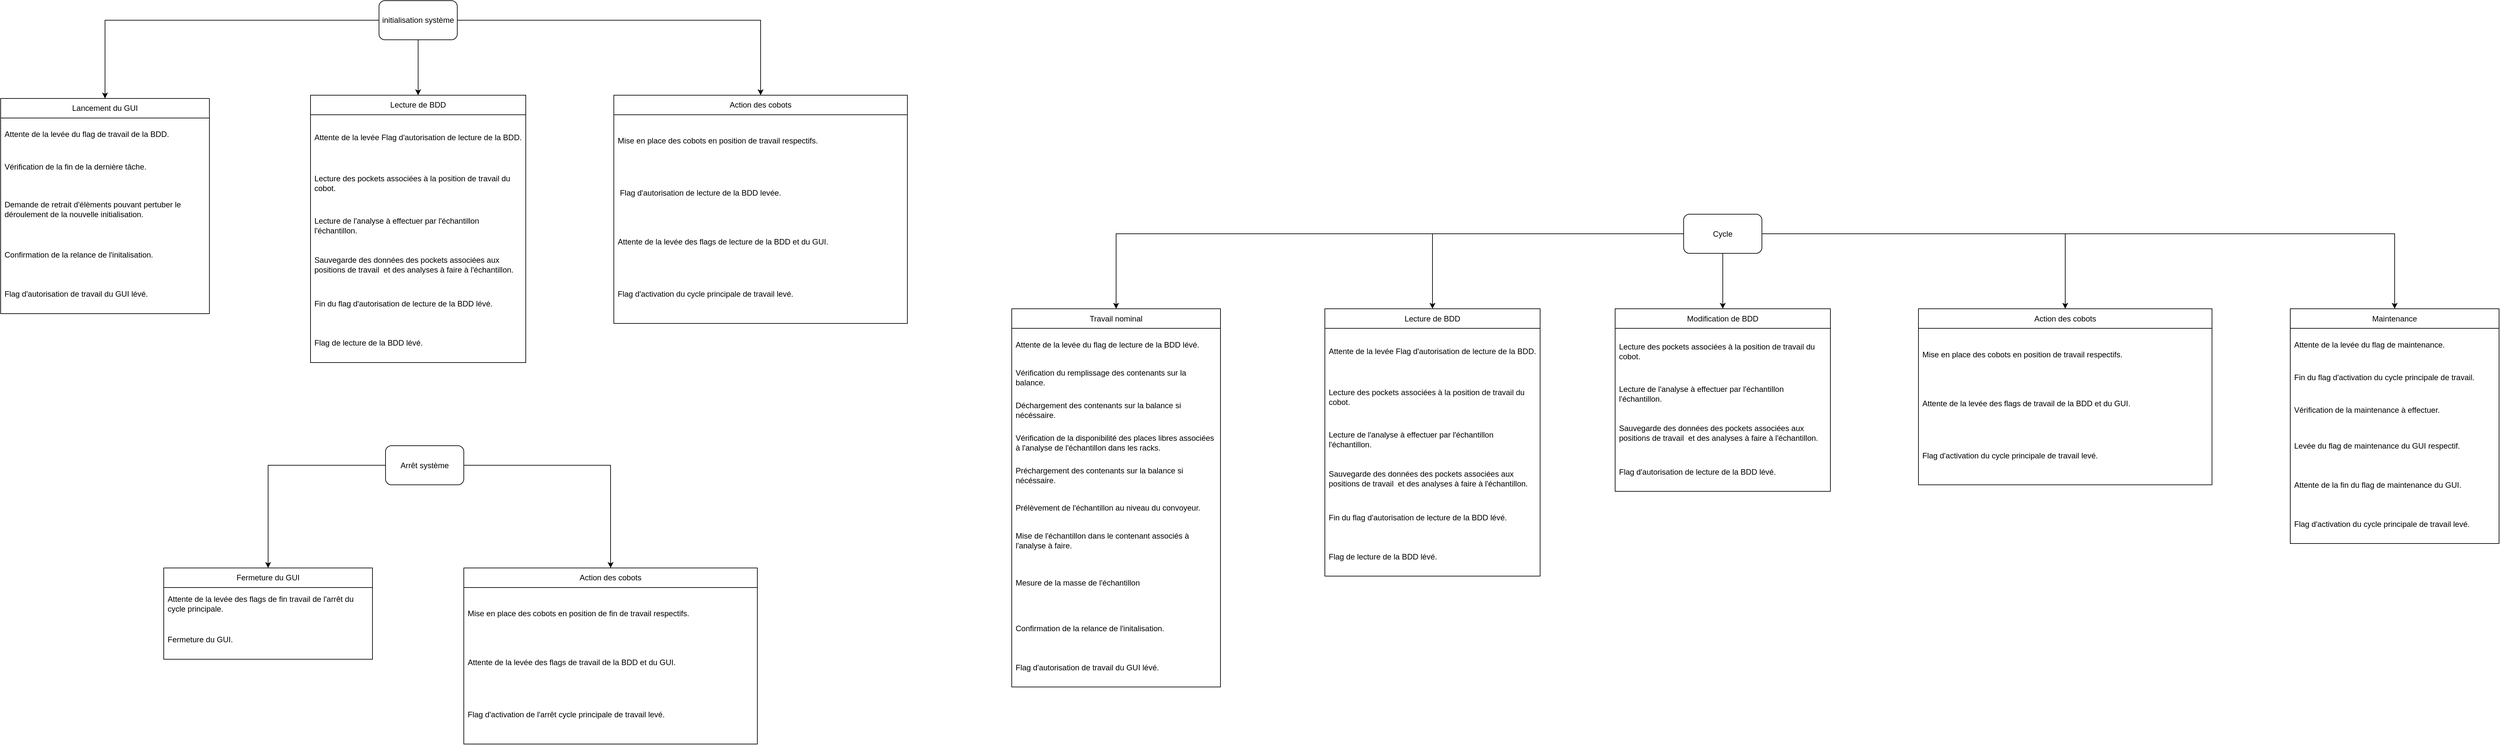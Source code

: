 <mxfile version="28.0.7">
  <diagram name="Page-1" id="pIDFg-wCas1avEJF31Ta">
    <mxGraphModel dx="677" dy="400" grid="1" gridSize="10" guides="1" tooltips="1" connect="1" arrows="1" fold="1" page="1" pageScale="1" pageWidth="827" pageHeight="1169" math="0" shadow="0">
      <root>
        <mxCell id="0" />
        <mxCell id="1" parent="0" />
        <mxCell id="YGhvROXw0RdNcZlkZx5N-15" value="&lt;span style=&quot;text-align: left;&quot;&gt;Lancement du GUI&lt;/span&gt;" style="swimlane;fontStyle=0;childLayout=stackLayout;horizontal=1;startSize=30;horizontalStack=0;resizeParent=1;resizeParentMax=0;resizeLast=0;collapsible=1;marginBottom=0;whiteSpace=wrap;html=1;" parent="1" vertex="1">
          <mxGeometry x="190" y="170" width="320" height="330" as="geometry" />
        </mxCell>
        <mxCell id="YGhvROXw0RdNcZlkZx5N-16" value="Attente de la levée du flag de travail de la BDD." style="text;strokeColor=none;fillColor=none;align=left;verticalAlign=middle;spacingLeft=4;spacingRight=4;overflow=hidden;points=[[0,0.5],[1,0.5]];portConstraint=eastwest;rotatable=0;whiteSpace=wrap;html=1;" parent="YGhvROXw0RdNcZlkZx5N-15" vertex="1">
          <mxGeometry y="30" width="320" height="50" as="geometry" />
        </mxCell>
        <mxCell id="YGhvROXw0RdNcZlkZx5N-60" value="Vérification de la fin de la dernière tâche." style="text;strokeColor=none;fillColor=none;align=left;verticalAlign=middle;spacingLeft=4;spacingRight=4;overflow=hidden;points=[[0,0.5],[1,0.5]];portConstraint=eastwest;rotatable=0;whiteSpace=wrap;html=1;" parent="YGhvROXw0RdNcZlkZx5N-15" vertex="1">
          <mxGeometry y="80" width="320" height="50" as="geometry" />
        </mxCell>
        <mxCell id="YGhvROXw0RdNcZlkZx5N-17" value="Demande de retrait d&#39;élèments pouvant pertuber le déroulement de la nouvelle initialisation." style="text;strokeColor=none;fillColor=none;align=left;verticalAlign=middle;spacingLeft=4;spacingRight=4;overflow=hidden;points=[[0,0.5],[1,0.5]];portConstraint=eastwest;rotatable=0;whiteSpace=wrap;html=1;" parent="YGhvROXw0RdNcZlkZx5N-15" vertex="1">
          <mxGeometry y="130" width="320" height="80" as="geometry" />
        </mxCell>
        <mxCell id="YGhvROXw0RdNcZlkZx5N-18" value="Confirmation de la relance de l&#39;initalisation." style="text;strokeColor=none;fillColor=none;align=left;verticalAlign=middle;spacingLeft=4;spacingRight=4;overflow=hidden;points=[[0,0.5],[1,0.5]];portConstraint=eastwest;rotatable=0;whiteSpace=wrap;html=1;" parent="YGhvROXw0RdNcZlkZx5N-15" vertex="1">
          <mxGeometry y="210" width="320" height="60" as="geometry" />
        </mxCell>
        <mxCell id="YGhvROXw0RdNcZlkZx5N-37" value="Flag d&#39;autorisation de travail du GUI lévé." style="text;strokeColor=none;fillColor=none;align=left;verticalAlign=middle;spacingLeft=4;spacingRight=4;overflow=hidden;points=[[0,0.5],[1,0.5]];portConstraint=eastwest;rotatable=0;whiteSpace=wrap;html=1;" parent="YGhvROXw0RdNcZlkZx5N-15" vertex="1">
          <mxGeometry y="270" width="320" height="60" as="geometry" />
        </mxCell>
        <mxCell id="YGhvROXw0RdNcZlkZx5N-39" style="edgeStyle=orthogonalEdgeStyle;rounded=0;orthogonalLoop=1;jettySize=auto;html=1;exitX=0;exitY=0.5;exitDx=0;exitDy=0;entryX=0.5;entryY=0;entryDx=0;entryDy=0;" parent="1" source="YGhvROXw0RdNcZlkZx5N-19" target="YGhvROXw0RdNcZlkZx5N-15" edge="1">
          <mxGeometry relative="1" as="geometry" />
        </mxCell>
        <mxCell id="YGhvROXw0RdNcZlkZx5N-40" style="edgeStyle=orthogonalEdgeStyle;rounded=0;orthogonalLoop=1;jettySize=auto;html=1;exitX=0.5;exitY=1;exitDx=0;exitDy=0;entryX=0.5;entryY=0;entryDx=0;entryDy=0;" parent="1" source="YGhvROXw0RdNcZlkZx5N-19" target="YGhvROXw0RdNcZlkZx5N-109" edge="1">
          <mxGeometry relative="1" as="geometry">
            <mxPoint x="880" y="140" as="targetPoint" />
          </mxGeometry>
        </mxCell>
        <mxCell id="YGhvROXw0RdNcZlkZx5N-41" style="edgeStyle=orthogonalEdgeStyle;rounded=0;orthogonalLoop=1;jettySize=auto;html=1;exitX=1;exitY=0.5;exitDx=0;exitDy=0;entryX=0.5;entryY=0;entryDx=0;entryDy=0;" parent="1" source="YGhvROXw0RdNcZlkZx5N-19" target="YGhvROXw0RdNcZlkZx5N-25" edge="1">
          <mxGeometry relative="1" as="geometry" />
        </mxCell>
        <mxCell id="YGhvROXw0RdNcZlkZx5N-19" value="initialisation système" style="rounded=1;whiteSpace=wrap;html=1;" parent="1" vertex="1">
          <mxGeometry x="770" y="20" width="120" height="60" as="geometry" />
        </mxCell>
        <mxCell id="YGhvROXw0RdNcZlkZx5N-25" value="&lt;span style=&quot;text-align: left;&quot;&gt;Action des cobots&lt;/span&gt;" style="swimlane;fontStyle=0;childLayout=stackLayout;horizontal=1;startSize=30;horizontalStack=0;resizeParent=1;resizeParentMax=0;resizeLast=0;collapsible=1;marginBottom=0;whiteSpace=wrap;html=1;" parent="1" vertex="1">
          <mxGeometry x="1130" y="165" width="450" height="350" as="geometry" />
        </mxCell>
        <mxCell id="YGhvROXw0RdNcZlkZx5N-26" value="Mise en place des cobots en position de travail respectifs." style="text;strokeColor=none;fillColor=none;align=left;verticalAlign=middle;spacingLeft=4;spacingRight=4;overflow=hidden;points=[[0,0.5],[1,0.5]];portConstraint=eastwest;rotatable=0;whiteSpace=wrap;html=1;" parent="YGhvROXw0RdNcZlkZx5N-25" vertex="1">
          <mxGeometry y="30" width="450" height="80" as="geometry" />
        </mxCell>
        <mxCell id="YGhvROXw0RdNcZlkZx5N-116" value="&amp;nbsp;Flag d&#39;autorisation de lecture de la BDD levée." style="text;strokeColor=none;fillColor=none;align=left;verticalAlign=middle;spacingLeft=4;spacingRight=4;overflow=hidden;points=[[0,0.5],[1,0.5]];portConstraint=eastwest;rotatable=0;whiteSpace=wrap;html=1;" parent="YGhvROXw0RdNcZlkZx5N-25" vertex="1">
          <mxGeometry y="110" width="450" height="80" as="geometry" />
        </mxCell>
        <mxCell id="YGhvROXw0RdNcZlkZx5N-27" value="Attente de la levée des flags de lecture de la BDD et du GUI." style="text;strokeColor=none;fillColor=none;align=left;verticalAlign=middle;spacingLeft=4;spacingRight=4;overflow=hidden;points=[[0,0.5],[1,0.5]];portConstraint=eastwest;rotatable=0;whiteSpace=wrap;html=1;" parent="YGhvROXw0RdNcZlkZx5N-25" vertex="1">
          <mxGeometry y="190" width="450" height="70" as="geometry" />
        </mxCell>
        <mxCell id="YGhvROXw0RdNcZlkZx5N-28" value="Flag d&#39;activation du cycle principale de travail levé." style="text;strokeColor=none;fillColor=none;align=left;verticalAlign=middle;spacingLeft=4;spacingRight=4;overflow=hidden;points=[[0,0.5],[1,0.5]];portConstraint=eastwest;rotatable=0;whiteSpace=wrap;html=1;" parent="YGhvROXw0RdNcZlkZx5N-25" vertex="1">
          <mxGeometry y="260" width="450" height="90" as="geometry" />
        </mxCell>
        <mxCell id="YGhvROXw0RdNcZlkZx5N-42" value="&lt;span style=&quot;text-align: left;&quot;&gt;Fermeture du GUI&lt;/span&gt;" style="swimlane;fontStyle=0;childLayout=stackLayout;horizontal=1;startSize=30;horizontalStack=0;resizeParent=1;resizeParentMax=0;resizeLast=0;collapsible=1;marginBottom=0;whiteSpace=wrap;html=1;" parent="1" vertex="1">
          <mxGeometry x="440" y="890" width="320" height="140" as="geometry" />
        </mxCell>
        <mxCell id="YGhvROXw0RdNcZlkZx5N-43" value="Attente de la levée des flags de fin travail de l&#39;arrêt&amp;nbsp;&lt;span style=&quot;background-color: transparent; color: light-dark(rgb(0, 0, 0), rgb(255, 255, 255));&quot;&gt;du cycle principale.&lt;/span&gt;" style="text;strokeColor=none;fillColor=none;align=left;verticalAlign=middle;spacingLeft=4;spacingRight=4;overflow=hidden;points=[[0,0.5],[1,0.5]];portConstraint=eastwest;rotatable=0;whiteSpace=wrap;html=1;" parent="YGhvROXw0RdNcZlkZx5N-42" vertex="1">
          <mxGeometry y="30" width="320" height="50" as="geometry" />
        </mxCell>
        <mxCell id="YGhvROXw0RdNcZlkZx5N-46" value="Fermeture du GUI." style="text;strokeColor=none;fillColor=none;align=left;verticalAlign=middle;spacingLeft=4;spacingRight=4;overflow=hidden;points=[[0,0.5],[1,0.5]];portConstraint=eastwest;rotatable=0;whiteSpace=wrap;html=1;" parent="YGhvROXw0RdNcZlkZx5N-42" vertex="1">
          <mxGeometry y="80" width="320" height="60" as="geometry" />
        </mxCell>
        <mxCell id="YGhvROXw0RdNcZlkZx5N-47" style="edgeStyle=orthogonalEdgeStyle;rounded=0;orthogonalLoop=1;jettySize=auto;html=1;exitX=0;exitY=0.5;exitDx=0;exitDy=0;entryX=0.5;entryY=0;entryDx=0;entryDy=0;" parent="1" source="YGhvROXw0RdNcZlkZx5N-50" target="YGhvROXw0RdNcZlkZx5N-42" edge="1">
          <mxGeometry relative="1" as="geometry" />
        </mxCell>
        <mxCell id="YGhvROXw0RdNcZlkZx5N-49" style="edgeStyle=orthogonalEdgeStyle;rounded=0;orthogonalLoop=1;jettySize=auto;html=1;exitX=1;exitY=0.5;exitDx=0;exitDy=0;entryX=0.5;entryY=0;entryDx=0;entryDy=0;" parent="1" source="YGhvROXw0RdNcZlkZx5N-50" target="YGhvROXw0RdNcZlkZx5N-56" edge="1">
          <mxGeometry relative="1" as="geometry" />
        </mxCell>
        <mxCell id="YGhvROXw0RdNcZlkZx5N-50" value="Arrêt système" style="rounded=1;whiteSpace=wrap;html=1;" parent="1" vertex="1">
          <mxGeometry x="780" y="702.5" width="120" height="60" as="geometry" />
        </mxCell>
        <mxCell id="YGhvROXw0RdNcZlkZx5N-56" value="&lt;span style=&quot;text-align: left;&quot;&gt;Action des cobots&lt;/span&gt;" style="swimlane;fontStyle=0;childLayout=stackLayout;horizontal=1;startSize=30;horizontalStack=0;resizeParent=1;resizeParentMax=0;resizeLast=0;collapsible=1;marginBottom=0;whiteSpace=wrap;html=1;" parent="1" vertex="1">
          <mxGeometry x="900" y="890" width="450" height="270" as="geometry" />
        </mxCell>
        <mxCell id="YGhvROXw0RdNcZlkZx5N-57" value="Mise en place des cobots en position de fin de travail respectifs." style="text;strokeColor=none;fillColor=none;align=left;verticalAlign=middle;spacingLeft=4;spacingRight=4;overflow=hidden;points=[[0,0.5],[1,0.5]];portConstraint=eastwest;rotatable=0;whiteSpace=wrap;html=1;" parent="YGhvROXw0RdNcZlkZx5N-56" vertex="1">
          <mxGeometry y="30" width="450" height="80" as="geometry" />
        </mxCell>
        <mxCell id="YGhvROXw0RdNcZlkZx5N-58" value="Attente de la levée des flags de travail de la BDD et du GUI." style="text;strokeColor=none;fillColor=none;align=left;verticalAlign=middle;spacingLeft=4;spacingRight=4;overflow=hidden;points=[[0,0.5],[1,0.5]];portConstraint=eastwest;rotatable=0;whiteSpace=wrap;html=1;" parent="YGhvROXw0RdNcZlkZx5N-56" vertex="1">
          <mxGeometry y="110" width="450" height="70" as="geometry" />
        </mxCell>
        <mxCell id="YGhvROXw0RdNcZlkZx5N-59" value="Flag d&#39;activation de l&#39;arrêt cycle principale de travail levé." style="text;strokeColor=none;fillColor=none;align=left;verticalAlign=middle;spacingLeft=4;spacingRight=4;overflow=hidden;points=[[0,0.5],[1,0.5]];portConstraint=eastwest;rotatable=0;whiteSpace=wrap;html=1;" parent="YGhvROXw0RdNcZlkZx5N-56" vertex="1">
          <mxGeometry y="180" width="450" height="90" as="geometry" />
        </mxCell>
        <mxCell id="YGhvROXw0RdNcZlkZx5N-61" value="&lt;span style=&quot;text-align: left;&quot;&gt;Travail nominal&lt;/span&gt;" style="swimlane;fontStyle=0;childLayout=stackLayout;horizontal=1;startSize=30;horizontalStack=0;resizeParent=1;resizeParentMax=0;resizeLast=0;collapsible=1;marginBottom=0;whiteSpace=wrap;html=1;" parent="1" vertex="1">
          <mxGeometry x="1740" y="492.5" width="320" height="580" as="geometry" />
        </mxCell>
        <mxCell id="YGhvROXw0RdNcZlkZx5N-62" value="Attente de la levée du flag de lecture de la BDD lévé." style="text;strokeColor=none;fillColor=none;align=left;verticalAlign=middle;spacingLeft=4;spacingRight=4;overflow=hidden;points=[[0,0.5],[1,0.5]];portConstraint=eastwest;rotatable=0;whiteSpace=wrap;html=1;" parent="YGhvROXw0RdNcZlkZx5N-61" vertex="1">
          <mxGeometry y="30" width="320" height="50" as="geometry" />
        </mxCell>
        <mxCell id="YGhvROXw0RdNcZlkZx5N-106" value="Vérification du remplissage des contenants sur la balance." style="text;strokeColor=none;fillColor=none;align=left;verticalAlign=middle;spacingLeft=4;spacingRight=4;overflow=hidden;points=[[0,0.5],[1,0.5]];portConstraint=eastwest;rotatable=0;whiteSpace=wrap;html=1;" parent="YGhvROXw0RdNcZlkZx5N-61" vertex="1">
          <mxGeometry y="80" width="320" height="50" as="geometry" />
        </mxCell>
        <mxCell id="YGhvROXw0RdNcZlkZx5N-105" value="Déchargement des contenants sur la balance si nécéssaire." style="text;strokeColor=none;fillColor=none;align=left;verticalAlign=middle;spacingLeft=4;spacingRight=4;overflow=hidden;points=[[0,0.5],[1,0.5]];portConstraint=eastwest;rotatable=0;whiteSpace=wrap;html=1;" parent="YGhvROXw0RdNcZlkZx5N-61" vertex="1">
          <mxGeometry y="130" width="320" height="50" as="geometry" />
        </mxCell>
        <mxCell id="YGhvROXw0RdNcZlkZx5N-104" value="Vérification de la disponibilité des places libres associées à l&#39;analyse de l&#39;échantillon dans les racks." style="text;strokeColor=none;fillColor=none;align=left;verticalAlign=middle;spacingLeft=4;spacingRight=4;overflow=hidden;points=[[0,0.5],[1,0.5]];portConstraint=eastwest;rotatable=0;whiteSpace=wrap;html=1;" parent="YGhvROXw0RdNcZlkZx5N-61" vertex="1">
          <mxGeometry y="180" width="320" height="50" as="geometry" />
        </mxCell>
        <mxCell id="YGhvROXw0RdNcZlkZx5N-63" value="Préchargement des contenants sur la balance si nécéssaire." style="text;strokeColor=none;fillColor=none;align=left;verticalAlign=middle;spacingLeft=4;spacingRight=4;overflow=hidden;points=[[0,0.5],[1,0.5]];portConstraint=eastwest;rotatable=0;whiteSpace=wrap;html=1;" parent="YGhvROXw0RdNcZlkZx5N-61" vertex="1">
          <mxGeometry y="230" width="320" height="50" as="geometry" />
        </mxCell>
        <mxCell id="vByivsYa5ko6VBTnIm9n-1" value="Prélèvement de l&#39;échantillon au niveau du convoyeur." style="text;strokeColor=none;fillColor=none;align=left;verticalAlign=middle;spacingLeft=4;spacingRight=4;overflow=hidden;points=[[0,0.5],[1,0.5]];portConstraint=eastwest;rotatable=0;whiteSpace=wrap;html=1;" vertex="1" parent="YGhvROXw0RdNcZlkZx5N-61">
          <mxGeometry y="280" width="320" height="50" as="geometry" />
        </mxCell>
        <mxCell id="vByivsYa5ko6VBTnIm9n-2" value="Mise de l&#39;échantillon dans le contenant associés à l&#39;analyse à faire." style="text;strokeColor=none;fillColor=none;align=left;verticalAlign=middle;spacingLeft=4;spacingRight=4;overflow=hidden;points=[[0,0.5],[1,0.5]];portConstraint=eastwest;rotatable=0;whiteSpace=wrap;html=1;" vertex="1" parent="YGhvROXw0RdNcZlkZx5N-61">
          <mxGeometry y="330" width="320" height="50" as="geometry" />
        </mxCell>
        <mxCell id="YGhvROXw0RdNcZlkZx5N-64" value="Mesure de la masse de l&#39;échantillon" style="text;strokeColor=none;fillColor=none;align=left;verticalAlign=middle;spacingLeft=4;spacingRight=4;overflow=hidden;points=[[0,0.5],[1,0.5]];portConstraint=eastwest;rotatable=0;whiteSpace=wrap;html=1;" parent="YGhvROXw0RdNcZlkZx5N-61" vertex="1">
          <mxGeometry y="380" width="320" height="80" as="geometry" />
        </mxCell>
        <mxCell id="YGhvROXw0RdNcZlkZx5N-65" value="Confirmation de la relance de l&#39;initalisation." style="text;strokeColor=none;fillColor=none;align=left;verticalAlign=middle;spacingLeft=4;spacingRight=4;overflow=hidden;points=[[0,0.5],[1,0.5]];portConstraint=eastwest;rotatable=0;whiteSpace=wrap;html=1;" parent="YGhvROXw0RdNcZlkZx5N-61" vertex="1">
          <mxGeometry y="460" width="320" height="60" as="geometry" />
        </mxCell>
        <mxCell id="YGhvROXw0RdNcZlkZx5N-66" value="Flag d&#39;autorisation de travail du GUI lévé." style="text;strokeColor=none;fillColor=none;align=left;verticalAlign=middle;spacingLeft=4;spacingRight=4;overflow=hidden;points=[[0,0.5],[1,0.5]];portConstraint=eastwest;rotatable=0;whiteSpace=wrap;html=1;" parent="YGhvROXw0RdNcZlkZx5N-61" vertex="1">
          <mxGeometry y="520" width="320" height="60" as="geometry" />
        </mxCell>
        <mxCell id="YGhvROXw0RdNcZlkZx5N-67" style="edgeStyle=orthogonalEdgeStyle;rounded=0;orthogonalLoop=1;jettySize=auto;html=1;exitX=0;exitY=0.5;exitDx=0;exitDy=0;entryX=0.5;entryY=0;entryDx=0;entryDy=0;" parent="1" source="YGhvROXw0RdNcZlkZx5N-70" target="YGhvROXw0RdNcZlkZx5N-61" edge="1">
          <mxGeometry relative="1" as="geometry" />
        </mxCell>
        <mxCell id="YGhvROXw0RdNcZlkZx5N-68" style="edgeStyle=orthogonalEdgeStyle;rounded=0;orthogonalLoop=1;jettySize=auto;html=1;exitX=0.5;exitY=1;exitDx=0;exitDy=0;entryX=0.5;entryY=0;entryDx=0;entryDy=0;" parent="1" source="YGhvROXw0RdNcZlkZx5N-70" target="YGhvROXw0RdNcZlkZx5N-71" edge="1">
          <mxGeometry relative="1" as="geometry" />
        </mxCell>
        <mxCell id="YGhvROXw0RdNcZlkZx5N-69" style="edgeStyle=orthogonalEdgeStyle;rounded=0;orthogonalLoop=1;jettySize=auto;html=1;exitX=1;exitY=0.5;exitDx=0;exitDy=0;entryX=0.5;entryY=0;entryDx=0;entryDy=0;" parent="1" source="YGhvROXw0RdNcZlkZx5N-70" target="YGhvROXw0RdNcZlkZx5N-76" edge="1">
          <mxGeometry relative="1" as="geometry" />
        </mxCell>
        <mxCell id="YGhvROXw0RdNcZlkZx5N-97" style="edgeStyle=orthogonalEdgeStyle;rounded=0;orthogonalLoop=1;jettySize=auto;html=1;exitX=1;exitY=0.5;exitDx=0;exitDy=0;entryX=0.5;entryY=0;entryDx=0;entryDy=0;" parent="1" source="YGhvROXw0RdNcZlkZx5N-70" target="YGhvROXw0RdNcZlkZx5N-88" edge="1">
          <mxGeometry relative="1" as="geometry" />
        </mxCell>
        <mxCell id="YGhvROXw0RdNcZlkZx5N-103" style="edgeStyle=orthogonalEdgeStyle;rounded=0;orthogonalLoop=1;jettySize=auto;html=1;exitX=0;exitY=0.5;exitDx=0;exitDy=0;entryX=0.5;entryY=0;entryDx=0;entryDy=0;" parent="1" source="YGhvROXw0RdNcZlkZx5N-70" target="YGhvROXw0RdNcZlkZx5N-98" edge="1">
          <mxGeometry relative="1" as="geometry" />
        </mxCell>
        <mxCell id="YGhvROXw0RdNcZlkZx5N-70" value="Cycle" style="rounded=1;whiteSpace=wrap;html=1;" parent="1" vertex="1">
          <mxGeometry x="2770" y="347.5" width="120" height="60" as="geometry" />
        </mxCell>
        <mxCell id="YGhvROXw0RdNcZlkZx5N-71" value="&lt;span style=&quot;text-align: left;&quot;&gt;Modification de BDD&lt;/span&gt;" style="swimlane;fontStyle=0;childLayout=stackLayout;horizontal=1;startSize=30;horizontalStack=0;resizeParent=1;resizeParentMax=0;resizeLast=0;collapsible=1;marginBottom=0;whiteSpace=wrap;html=1;" parent="1" vertex="1">
          <mxGeometry x="2665" y="492.5" width="330" height="280" as="geometry" />
        </mxCell>
        <mxCell id="YGhvROXw0RdNcZlkZx5N-72" value="Lecture des pockets associées à la position de travail du cobot." style="text;strokeColor=none;fillColor=none;align=left;verticalAlign=middle;spacingLeft=4;spacingRight=4;overflow=hidden;points=[[0,0.5],[1,0.5]];portConstraint=eastwest;rotatable=0;whiteSpace=wrap;html=1;" parent="YGhvROXw0RdNcZlkZx5N-71" vertex="1">
          <mxGeometry y="30" width="330" height="70" as="geometry" />
        </mxCell>
        <mxCell id="YGhvROXw0RdNcZlkZx5N-73" value="Lecture de l&#39;analyse à effectuer par l&#39;échantillon l&#39;échantillon.&amp;nbsp;" style="text;strokeColor=none;fillColor=none;align=left;verticalAlign=middle;spacingLeft=4;spacingRight=4;overflow=hidden;points=[[0,0.5],[1,0.5]];portConstraint=eastwest;rotatable=0;whiteSpace=wrap;html=1;" parent="YGhvROXw0RdNcZlkZx5N-71" vertex="1">
          <mxGeometry y="100" width="330" height="60" as="geometry" />
        </mxCell>
        <mxCell id="YGhvROXw0RdNcZlkZx5N-74" value="Sauvegarde des données des pockets associées aux positions de travail&amp;nbsp; et des analyses à faire à l&#39;échantillon." style="text;strokeColor=none;fillColor=none;align=left;verticalAlign=middle;spacingLeft=4;spacingRight=4;overflow=hidden;points=[[0,0.5],[1,0.5]];portConstraint=eastwest;rotatable=0;whiteSpace=wrap;html=1;" parent="YGhvROXw0RdNcZlkZx5N-71" vertex="1">
          <mxGeometry y="160" width="330" height="60" as="geometry" />
        </mxCell>
        <mxCell id="YGhvROXw0RdNcZlkZx5N-75" value="Flag d&#39;autorisation de lecture de la BDD lévé." style="text;strokeColor=none;fillColor=none;align=left;verticalAlign=middle;spacingLeft=4;spacingRight=4;overflow=hidden;points=[[0,0.5],[1,0.5]];portConstraint=eastwest;rotatable=0;whiteSpace=wrap;html=1;" parent="YGhvROXw0RdNcZlkZx5N-71" vertex="1">
          <mxGeometry y="220" width="330" height="60" as="geometry" />
        </mxCell>
        <mxCell id="YGhvROXw0RdNcZlkZx5N-76" value="&lt;span style=&quot;text-align: left;&quot;&gt;Action des cobots&lt;/span&gt;" style="swimlane;fontStyle=0;childLayout=stackLayout;horizontal=1;startSize=30;horizontalStack=0;resizeParent=1;resizeParentMax=0;resizeLast=0;collapsible=1;marginBottom=0;whiteSpace=wrap;html=1;" parent="1" vertex="1">
          <mxGeometry x="3130" y="492.5" width="450" height="270" as="geometry" />
        </mxCell>
        <mxCell id="YGhvROXw0RdNcZlkZx5N-77" value="Mise en place des cobots en position de travail respectifs." style="text;strokeColor=none;fillColor=none;align=left;verticalAlign=middle;spacingLeft=4;spacingRight=4;overflow=hidden;points=[[0,0.5],[1,0.5]];portConstraint=eastwest;rotatable=0;whiteSpace=wrap;html=1;" parent="YGhvROXw0RdNcZlkZx5N-76" vertex="1">
          <mxGeometry y="30" width="450" height="80" as="geometry" />
        </mxCell>
        <mxCell id="YGhvROXw0RdNcZlkZx5N-78" value="Attente de la levée des flags de travail de la BDD et du GUI." style="text;strokeColor=none;fillColor=none;align=left;verticalAlign=middle;spacingLeft=4;spacingRight=4;overflow=hidden;points=[[0,0.5],[1,0.5]];portConstraint=eastwest;rotatable=0;whiteSpace=wrap;html=1;" parent="YGhvROXw0RdNcZlkZx5N-76" vertex="1">
          <mxGeometry y="110" width="450" height="70" as="geometry" />
        </mxCell>
        <mxCell id="YGhvROXw0RdNcZlkZx5N-79" value="Flag d&#39;activation du cycle principale de travail levé." style="text;strokeColor=none;fillColor=none;align=left;verticalAlign=middle;spacingLeft=4;spacingRight=4;overflow=hidden;points=[[0,0.5],[1,0.5]];portConstraint=eastwest;rotatable=0;whiteSpace=wrap;html=1;" parent="YGhvROXw0RdNcZlkZx5N-76" vertex="1">
          <mxGeometry y="180" width="450" height="90" as="geometry" />
        </mxCell>
        <mxCell id="YGhvROXw0RdNcZlkZx5N-88" value="&lt;span style=&quot;text-align: left;&quot;&gt;Maintenance&lt;/span&gt;" style="swimlane;fontStyle=0;childLayout=stackLayout;horizontal=1;startSize=30;horizontalStack=0;resizeParent=1;resizeParentMax=0;resizeLast=0;collapsible=1;marginBottom=0;whiteSpace=wrap;html=1;" parent="1" vertex="1">
          <mxGeometry x="3700" y="492.5" width="320" height="360" as="geometry" />
        </mxCell>
        <mxCell id="YGhvROXw0RdNcZlkZx5N-89" value="Attente de la levée du flag de maintenance." style="text;strokeColor=none;fillColor=none;align=left;verticalAlign=middle;spacingLeft=4;spacingRight=4;overflow=hidden;points=[[0,0.5],[1,0.5]];portConstraint=eastwest;rotatable=0;whiteSpace=wrap;html=1;" parent="YGhvROXw0RdNcZlkZx5N-88" vertex="1">
          <mxGeometry y="30" width="320" height="50" as="geometry" />
        </mxCell>
        <mxCell id="YGhvROXw0RdNcZlkZx5N-95" value="Fin du flag d&#39;activation du cycle principale de travail." style="text;strokeColor=none;fillColor=none;align=left;verticalAlign=middle;spacingLeft=4;spacingRight=4;overflow=hidden;points=[[0,0.5],[1,0.5]];portConstraint=eastwest;rotatable=0;whiteSpace=wrap;html=1;" parent="YGhvROXw0RdNcZlkZx5N-88" vertex="1">
          <mxGeometry y="80" width="320" height="50" as="geometry" />
        </mxCell>
        <mxCell id="YGhvROXw0RdNcZlkZx5N-90" value="Vérification de la maintenance à effectuer." style="text;strokeColor=none;fillColor=none;align=left;verticalAlign=middle;spacingLeft=4;spacingRight=4;overflow=hidden;points=[[0,0.5],[1,0.5]];portConstraint=eastwest;rotatable=0;whiteSpace=wrap;html=1;" parent="YGhvROXw0RdNcZlkZx5N-88" vertex="1">
          <mxGeometry y="130" width="320" height="50" as="geometry" />
        </mxCell>
        <mxCell id="YGhvROXw0RdNcZlkZx5N-92" value="Levée du flag de maintenance du GUI respectif." style="text;strokeColor=none;fillColor=none;align=left;verticalAlign=middle;spacingLeft=4;spacingRight=4;overflow=hidden;points=[[0,0.5],[1,0.5]];portConstraint=eastwest;rotatable=0;whiteSpace=wrap;html=1;" parent="YGhvROXw0RdNcZlkZx5N-88" vertex="1">
          <mxGeometry y="180" width="320" height="60" as="geometry" />
        </mxCell>
        <mxCell id="YGhvROXw0RdNcZlkZx5N-93" value="Attente de la fin du flag de maintenance du GUI." style="text;strokeColor=none;fillColor=none;align=left;verticalAlign=middle;spacingLeft=4;spacingRight=4;overflow=hidden;points=[[0,0.5],[1,0.5]];portConstraint=eastwest;rotatable=0;whiteSpace=wrap;html=1;" parent="YGhvROXw0RdNcZlkZx5N-88" vertex="1">
          <mxGeometry y="240" width="320" height="60" as="geometry" />
        </mxCell>
        <mxCell id="YGhvROXw0RdNcZlkZx5N-94" value="Flag d&#39;activation du cycle principale de travail levé." style="text;strokeColor=none;fillColor=none;align=left;verticalAlign=middle;spacingLeft=4;spacingRight=4;overflow=hidden;points=[[0,0.5],[1,0.5]];portConstraint=eastwest;rotatable=0;whiteSpace=wrap;html=1;" parent="YGhvROXw0RdNcZlkZx5N-88" vertex="1">
          <mxGeometry y="300" width="320" height="60" as="geometry" />
        </mxCell>
        <mxCell id="YGhvROXw0RdNcZlkZx5N-98" value="&lt;span style=&quot;text-align: left;&quot;&gt;Lecture de BDD&lt;/span&gt;" style="swimlane;fontStyle=0;childLayout=stackLayout;horizontal=1;startSize=30;horizontalStack=0;resizeParent=1;resizeParentMax=0;resizeLast=0;collapsible=1;marginBottom=0;whiteSpace=wrap;html=1;" parent="1" vertex="1">
          <mxGeometry x="2220" y="492.5" width="330" height="410" as="geometry" />
        </mxCell>
        <mxCell id="YGhvROXw0RdNcZlkZx5N-99" value="Attente de la levée Flag d&#39;autorisation de lecture de la BDD." style="text;strokeColor=none;fillColor=none;align=left;verticalAlign=middle;spacingLeft=4;spacingRight=4;overflow=hidden;points=[[0,0.5],[1,0.5]];portConstraint=eastwest;rotatable=0;whiteSpace=wrap;html=1;" parent="YGhvROXw0RdNcZlkZx5N-98" vertex="1">
          <mxGeometry y="30" width="330" height="70" as="geometry" />
        </mxCell>
        <mxCell id="YGhvROXw0RdNcZlkZx5N-107" value="Lecture des pockets associées à la position de travail du cobot." style="text;strokeColor=none;fillColor=none;align=left;verticalAlign=middle;spacingLeft=4;spacingRight=4;overflow=hidden;points=[[0,0.5],[1,0.5]];portConstraint=eastwest;rotatable=0;whiteSpace=wrap;html=1;" parent="YGhvROXw0RdNcZlkZx5N-98" vertex="1">
          <mxGeometry y="100" width="330" height="70" as="geometry" />
        </mxCell>
        <mxCell id="YGhvROXw0RdNcZlkZx5N-100" value="Lecture de l&#39;analyse à effectuer par l&#39;échantillon l&#39;échantillon.&amp;nbsp;" style="text;strokeColor=none;fillColor=none;align=left;verticalAlign=middle;spacingLeft=4;spacingRight=4;overflow=hidden;points=[[0,0.5],[1,0.5]];portConstraint=eastwest;rotatable=0;whiteSpace=wrap;html=1;" parent="YGhvROXw0RdNcZlkZx5N-98" vertex="1">
          <mxGeometry y="170" width="330" height="60" as="geometry" />
        </mxCell>
        <mxCell id="YGhvROXw0RdNcZlkZx5N-101" value="Sauvegarde des données des pockets associées aux positions de travail&amp;nbsp; et des analyses à faire à l&#39;échantillon." style="text;strokeColor=none;fillColor=none;align=left;verticalAlign=middle;spacingLeft=4;spacingRight=4;overflow=hidden;points=[[0,0.5],[1,0.5]];portConstraint=eastwest;rotatable=0;whiteSpace=wrap;html=1;" parent="YGhvROXw0RdNcZlkZx5N-98" vertex="1">
          <mxGeometry y="230" width="330" height="60" as="geometry" />
        </mxCell>
        <mxCell id="YGhvROXw0RdNcZlkZx5N-102" value="Fin du flag d&#39;autorisation de lecture de la BDD lévé." style="text;strokeColor=none;fillColor=none;align=left;verticalAlign=middle;spacingLeft=4;spacingRight=4;overflow=hidden;points=[[0,0.5],[1,0.5]];portConstraint=eastwest;rotatable=0;whiteSpace=wrap;html=1;" parent="YGhvROXw0RdNcZlkZx5N-98" vertex="1">
          <mxGeometry y="290" width="330" height="60" as="geometry" />
        </mxCell>
        <mxCell id="YGhvROXw0RdNcZlkZx5N-108" value="Flag de lecture de la BDD lévé." style="text;strokeColor=none;fillColor=none;align=left;verticalAlign=middle;spacingLeft=4;spacingRight=4;overflow=hidden;points=[[0,0.5],[1,0.5]];portConstraint=eastwest;rotatable=0;whiteSpace=wrap;html=1;" parent="YGhvROXw0RdNcZlkZx5N-98" vertex="1">
          <mxGeometry y="350" width="330" height="60" as="geometry" />
        </mxCell>
        <mxCell id="YGhvROXw0RdNcZlkZx5N-109" value="&lt;span style=&quot;text-align: left;&quot;&gt;Lecture de BDD&lt;/span&gt;" style="swimlane;fontStyle=0;childLayout=stackLayout;horizontal=1;startSize=30;horizontalStack=0;resizeParent=1;resizeParentMax=0;resizeLast=0;collapsible=1;marginBottom=0;whiteSpace=wrap;html=1;" parent="1" vertex="1">
          <mxGeometry x="665" y="165" width="330" height="410" as="geometry" />
        </mxCell>
        <mxCell id="YGhvROXw0RdNcZlkZx5N-110" value="Attente de la levée Flag d&#39;autorisation de lecture de la BDD." style="text;strokeColor=none;fillColor=none;align=left;verticalAlign=middle;spacingLeft=4;spacingRight=4;overflow=hidden;points=[[0,0.5],[1,0.5]];portConstraint=eastwest;rotatable=0;whiteSpace=wrap;html=1;" parent="YGhvROXw0RdNcZlkZx5N-109" vertex="1">
          <mxGeometry y="30" width="330" height="70" as="geometry" />
        </mxCell>
        <mxCell id="YGhvROXw0RdNcZlkZx5N-111" value="Lecture des pockets associées à la position de travail du cobot." style="text;strokeColor=none;fillColor=none;align=left;verticalAlign=middle;spacingLeft=4;spacingRight=4;overflow=hidden;points=[[0,0.5],[1,0.5]];portConstraint=eastwest;rotatable=0;whiteSpace=wrap;html=1;" parent="YGhvROXw0RdNcZlkZx5N-109" vertex="1">
          <mxGeometry y="100" width="330" height="70" as="geometry" />
        </mxCell>
        <mxCell id="YGhvROXw0RdNcZlkZx5N-112" value="Lecture de l&#39;analyse à effectuer par l&#39;échantillon l&#39;échantillon.&amp;nbsp;" style="text;strokeColor=none;fillColor=none;align=left;verticalAlign=middle;spacingLeft=4;spacingRight=4;overflow=hidden;points=[[0,0.5],[1,0.5]];portConstraint=eastwest;rotatable=0;whiteSpace=wrap;html=1;" parent="YGhvROXw0RdNcZlkZx5N-109" vertex="1">
          <mxGeometry y="170" width="330" height="60" as="geometry" />
        </mxCell>
        <mxCell id="YGhvROXw0RdNcZlkZx5N-113" value="Sauvegarde des données des pockets associées aux positions de travail&amp;nbsp; et des analyses à faire à l&#39;échantillon." style="text;strokeColor=none;fillColor=none;align=left;verticalAlign=middle;spacingLeft=4;spacingRight=4;overflow=hidden;points=[[0,0.5],[1,0.5]];portConstraint=eastwest;rotatable=0;whiteSpace=wrap;html=1;" parent="YGhvROXw0RdNcZlkZx5N-109" vertex="1">
          <mxGeometry y="230" width="330" height="60" as="geometry" />
        </mxCell>
        <mxCell id="YGhvROXw0RdNcZlkZx5N-114" value="Fin du flag d&#39;autorisation de lecture de la BDD lévé." style="text;strokeColor=none;fillColor=none;align=left;verticalAlign=middle;spacingLeft=4;spacingRight=4;overflow=hidden;points=[[0,0.5],[1,0.5]];portConstraint=eastwest;rotatable=0;whiteSpace=wrap;html=1;" parent="YGhvROXw0RdNcZlkZx5N-109" vertex="1">
          <mxGeometry y="290" width="330" height="60" as="geometry" />
        </mxCell>
        <mxCell id="YGhvROXw0RdNcZlkZx5N-115" value="Flag de lecture de la BDD lévé." style="text;strokeColor=none;fillColor=none;align=left;verticalAlign=middle;spacingLeft=4;spacingRight=4;overflow=hidden;points=[[0,0.5],[1,0.5]];portConstraint=eastwest;rotatable=0;whiteSpace=wrap;html=1;" parent="YGhvROXw0RdNcZlkZx5N-109" vertex="1">
          <mxGeometry y="350" width="330" height="60" as="geometry" />
        </mxCell>
      </root>
    </mxGraphModel>
  </diagram>
</mxfile>
